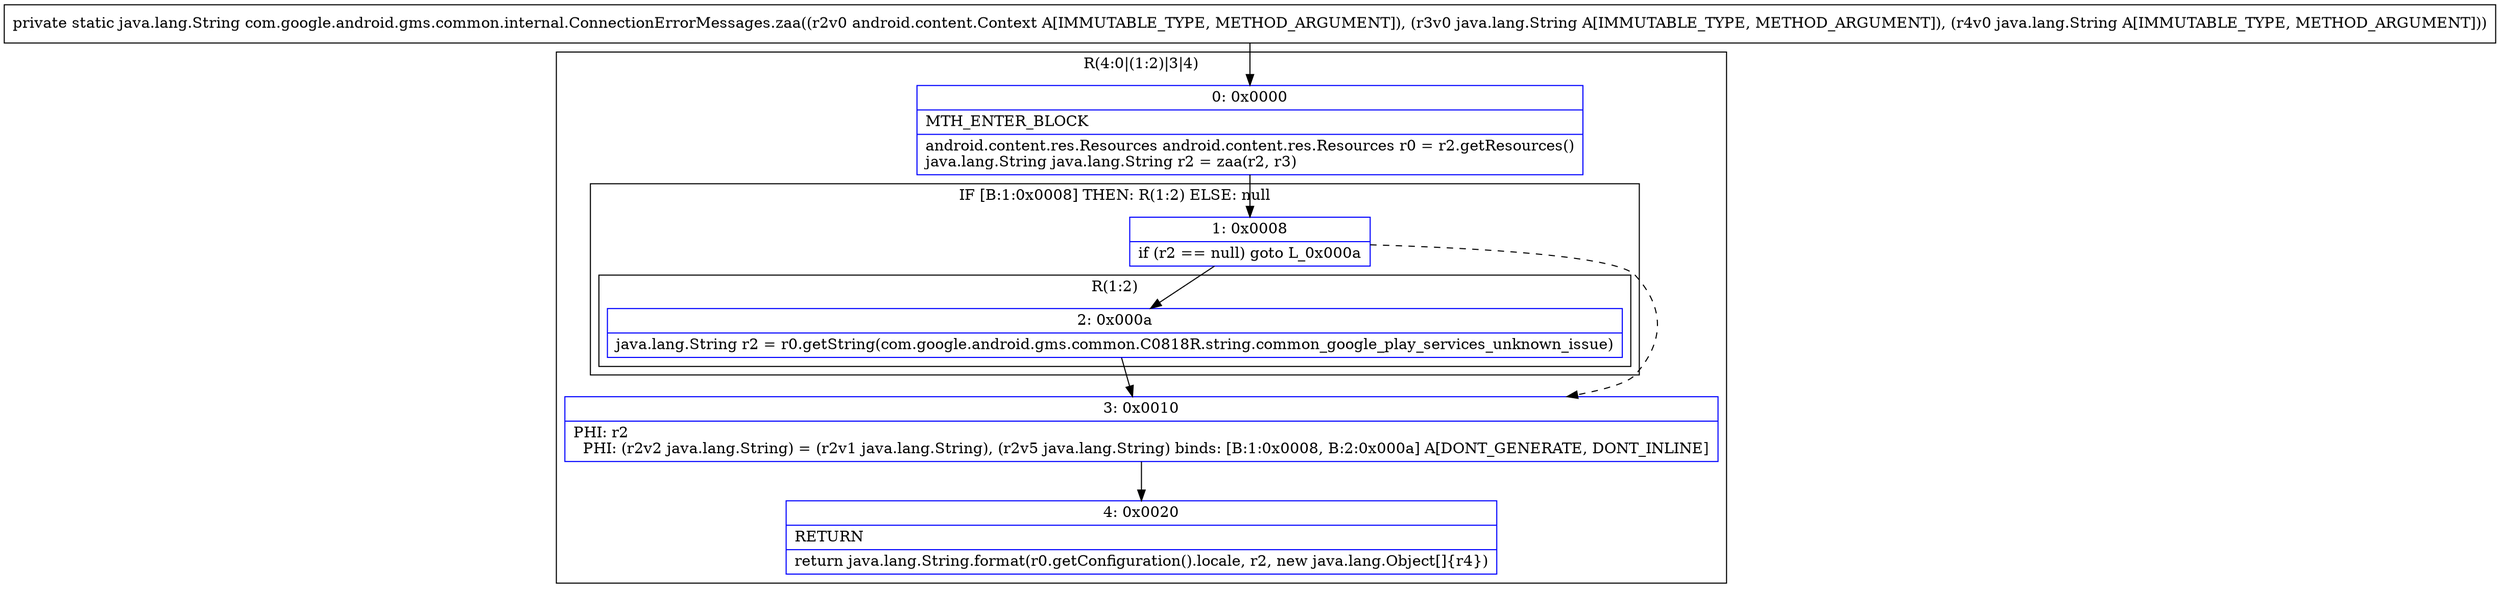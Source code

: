 digraph "CFG forcom.google.android.gms.common.internal.ConnectionErrorMessages.zaa(Landroid\/content\/Context;Ljava\/lang\/String;Ljava\/lang\/String;)Ljava\/lang\/String;" {
subgraph cluster_Region_2046042856 {
label = "R(4:0|(1:2)|3|4)";
node [shape=record,color=blue];
Node_0 [shape=record,label="{0\:\ 0x0000|MTH_ENTER_BLOCK\l|android.content.res.Resources android.content.res.Resources r0 = r2.getResources()\ljava.lang.String java.lang.String r2 = zaa(r2, r3)\l}"];
subgraph cluster_IfRegion_690492898 {
label = "IF [B:1:0x0008] THEN: R(1:2) ELSE: null";
node [shape=record,color=blue];
Node_1 [shape=record,label="{1\:\ 0x0008|if (r2 == null) goto L_0x000a\l}"];
subgraph cluster_Region_1999115959 {
label = "R(1:2)";
node [shape=record,color=blue];
Node_2 [shape=record,label="{2\:\ 0x000a|java.lang.String r2 = r0.getString(com.google.android.gms.common.C0818R.string.common_google_play_services_unknown_issue)\l}"];
}
}
Node_3 [shape=record,label="{3\:\ 0x0010|PHI: r2 \l  PHI: (r2v2 java.lang.String) = (r2v1 java.lang.String), (r2v5 java.lang.String) binds: [B:1:0x0008, B:2:0x000a] A[DONT_GENERATE, DONT_INLINE]\l}"];
Node_4 [shape=record,label="{4\:\ 0x0020|RETURN\l|return java.lang.String.format(r0.getConfiguration().locale, r2, new java.lang.Object[]\{r4\})\l}"];
}
MethodNode[shape=record,label="{private static java.lang.String com.google.android.gms.common.internal.ConnectionErrorMessages.zaa((r2v0 android.content.Context A[IMMUTABLE_TYPE, METHOD_ARGUMENT]), (r3v0 java.lang.String A[IMMUTABLE_TYPE, METHOD_ARGUMENT]), (r4v0 java.lang.String A[IMMUTABLE_TYPE, METHOD_ARGUMENT])) }"];
MethodNode -> Node_0;
Node_0 -> Node_1;
Node_1 -> Node_2;
Node_1 -> Node_3[style=dashed];
Node_2 -> Node_3;
Node_3 -> Node_4;
}


